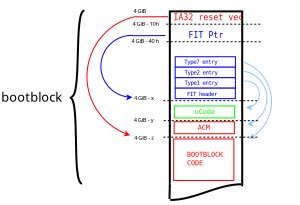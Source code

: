 <?xml version="1.0" encoding="UTF-8"?>
<dia:diagram xmlns:dia="http://www.lysator.liu.se/~alla/dia/">
  <dia:layer name="Hintergrund" visible="true" active="true">
    <dia:object type="Standard - Box" version="0" id="O0">
      <dia:attribute name="obj_pos">
        <dia:point val="26.076,15.613"/>
      </dia:attribute>
      <dia:attribute name="obj_bb">
        <dia:rectangle val="26.026,15.562;40.938,25.75"/>
      </dia:attribute>
      <dia:attribute name="elem_corner">
        <dia:point val="26.076,15.613"/>
      </dia:attribute>
      <dia:attribute name="elem_width">
        <dia:real val="14.813"/>
      </dia:attribute>
      <dia:attribute name="elem_height">
        <dia:real val="10.087"/>
      </dia:attribute>
      <dia:attribute name="border_width">
        <dia:real val="0.1"/>
      </dia:attribute>
      <dia:attribute name="border_color">
        <dia:color val="#ffffff"/>
      </dia:attribute>
      <dia:attribute name="show_background">
        <dia:boolean val="true"/>
      </dia:attribute>
    </dia:object>
    <dia:object type="Flowchart - Box" version="0" id="O1">
      <dia:attribute name="obj_pos">
        <dia:point val="34.467,16.083"/>
      </dia:attribute>
      <dia:attribute name="obj_bb">
        <dia:rectangle val="34.417,16.033;38.135,24.825"/>
      </dia:attribute>
      <dia:attribute name="elem_corner">
        <dia:point val="34.467,16.083"/>
      </dia:attribute>
      <dia:attribute name="elem_width">
        <dia:real val="3.619"/>
      </dia:attribute>
      <dia:attribute name="elem_height">
        <dia:real val="8.692"/>
      </dia:attribute>
      <dia:attribute name="show_background">
        <dia:boolean val="true"/>
      </dia:attribute>
      <dia:attribute name="padding">
        <dia:real val="0.5"/>
      </dia:attribute>
      <dia:attribute name="text">
        <dia:composite type="text">
          <dia:attribute name="string">
            <dia:string>##</dia:string>
          </dia:attribute>
          <dia:attribute name="font">
            <dia:font family="sans" style="0" name="Helvetica"/>
          </dia:attribute>
          <dia:attribute name="height">
            <dia:real val="0.8"/>
          </dia:attribute>
          <dia:attribute name="pos">
            <dia:point val="36.276,20.624"/>
          </dia:attribute>
          <dia:attribute name="color">
            <dia:color val="#000000"/>
          </dia:attribute>
          <dia:attribute name="alignment">
            <dia:enum val="1"/>
          </dia:attribute>
        </dia:composite>
      </dia:attribute>
    </dia:object>
    <dia:object type="Standard - BezierLine" version="0" id="O2">
      <dia:attribute name="obj_pos">
        <dia:point val="30.196,16.042"/>
      </dia:attribute>
      <dia:attribute name="obj_bb">
        <dia:rectangle val="29.489,15.992;30.246,20.4"/>
      </dia:attribute>
      <dia:attribute name="bez_points">
        <dia:point val="30.196,16.042"/>
        <dia:point val="29.654,16.042"/>
        <dia:point val="30.081,20.35"/>
        <dia:point val="29.539,20.35"/>
      </dia:attribute>
      <dia:attribute name="corner_types">
        <dia:enum val="0"/>
        <dia:enum val="0"/>
      </dia:attribute>
    </dia:object>
    <dia:object type="Standard - BezierLine" version="0" id="O3">
      <dia:attribute name="obj_pos">
        <dia:point val="30.083,24.692"/>
      </dia:attribute>
      <dia:attribute name="obj_bb">
        <dia:rectangle val="29.414,20.337;30.133,24.742"/>
      </dia:attribute>
      <dia:attribute name="bez_points">
        <dia:point val="30.083,24.692"/>
        <dia:point val="29.541,24.692"/>
        <dia:point val="30.006,20.387"/>
        <dia:point val="29.464,20.387"/>
      </dia:attribute>
      <dia:attribute name="corner_types">
        <dia:enum val="0"/>
        <dia:enum val="0"/>
      </dia:attribute>
    </dia:object>
    <dia:object type="Standard - Text" version="1" id="O4">
      <dia:attribute name="obj_pos">
        <dia:point val="26.042,20.6"/>
      </dia:attribute>
      <dia:attribute name="obj_bb">
        <dia:rectangle val="26.042,20.005;29.184,20.753"/>
      </dia:attribute>
      <dia:attribute name="text">
        <dia:composite type="text">
          <dia:attribute name="string">
            <dia:string>#bootblock#</dia:string>
          </dia:attribute>
          <dia:attribute name="font">
            <dia:font family="sans" style="0" name="Helvetica"/>
          </dia:attribute>
          <dia:attribute name="height">
            <dia:real val="0.8"/>
          </dia:attribute>
          <dia:attribute name="pos">
            <dia:point val="26.042,20.6"/>
          </dia:attribute>
          <dia:attribute name="color">
            <dia:color val="#000000"/>
          </dia:attribute>
          <dia:attribute name="alignment">
            <dia:enum val="0"/>
          </dia:attribute>
        </dia:composite>
      </dia:attribute>
      <dia:attribute name="valign">
        <dia:enum val="3"/>
      </dia:attribute>
    </dia:object>
    <dia:object type="Standard - Line" version="0" id="O5">
      <dia:attribute name="obj_pos">
        <dia:point val="34.308,17.6"/>
      </dia:attribute>
      <dia:attribute name="obj_bb">
        <dia:rectangle val="34.283,17.575;39.083,17.625"/>
      </dia:attribute>
      <dia:attribute name="conn_endpoints">
        <dia:point val="34.308,17.6"/>
        <dia:point val="39.058,17.6"/>
      </dia:attribute>
      <dia:attribute name="numcp">
        <dia:int val="1"/>
      </dia:attribute>
      <dia:attribute name="line_width">
        <dia:real val="0.05"/>
      </dia:attribute>
      <dia:attribute name="line_style">
        <dia:enum val="4"/>
      </dia:attribute>
    </dia:object>
    <dia:object type="Standard - Line" version="0" id="O6">
      <dia:attribute name="obj_pos">
        <dia:point val="34.29,16.722"/>
      </dia:attribute>
      <dia:attribute name="obj_bb">
        <dia:rectangle val="34.265,16.697;39.065,16.747"/>
      </dia:attribute>
      <dia:attribute name="conn_endpoints">
        <dia:point val="34.29,16.722"/>
        <dia:point val="39.04,16.722"/>
      </dia:attribute>
      <dia:attribute name="numcp">
        <dia:int val="1"/>
      </dia:attribute>
      <dia:attribute name="line_width">
        <dia:real val="0.05"/>
      </dia:attribute>
      <dia:attribute name="line_style">
        <dia:enum val="4"/>
      </dia:attribute>
    </dia:object>
    <dia:object type="Standard - Line" version="0" id="O7">
      <dia:attribute name="obj_pos">
        <dia:point val="34.14,20.547"/>
      </dia:attribute>
      <dia:attribute name="obj_bb">
        <dia:rectangle val="34.115,20.522;38.915,20.572"/>
      </dia:attribute>
      <dia:attribute name="conn_endpoints">
        <dia:point val="34.14,20.547"/>
        <dia:point val="38.89,20.547"/>
      </dia:attribute>
      <dia:attribute name="numcp">
        <dia:int val="1"/>
      </dia:attribute>
      <dia:attribute name="line_width">
        <dia:real val="0.05"/>
      </dia:attribute>
      <dia:attribute name="line_style">
        <dia:enum val="4"/>
      </dia:attribute>
    </dia:object>
    <dia:object type="Standard - Arc" version="0" id="O8">
      <dia:attribute name="obj_pos">
        <dia:point val="32.642,17.283"/>
      </dia:attribute>
      <dia:attribute name="obj_bb">
        <dia:rectangle val="30.994,17.256;32.667,20.537"/>
      </dia:attribute>
      <dia:attribute name="conn_endpoints">
        <dia:point val="32.642,17.283"/>
        <dia:point val="32.595,20.375"/>
      </dia:attribute>
      <dia:attribute name="arc_color">
        <dia:color val="#0000ff"/>
      </dia:attribute>
      <dia:attribute name="curve_distance">
        <dia:real val="1.599"/>
      </dia:attribute>
      <dia:attribute name="line_width">
        <dia:real val="0.05"/>
      </dia:attribute>
      <dia:attribute name="end_arrow">
        <dia:enum val="22"/>
      </dia:attribute>
      <dia:attribute name="end_arrow_length">
        <dia:real val="0.2"/>
      </dia:attribute>
      <dia:attribute name="end_arrow_width">
        <dia:real val="0.2"/>
      </dia:attribute>
    </dia:object>
    <dia:object type="Standard - Box" version="0" id="O9">
      <dia:attribute name="obj_pos">
        <dia:point val="34.737,18.35"/>
      </dia:attribute>
      <dia:attribute name="obj_bb">
        <dia:rectangle val="34.712,18.325;37.773,18.9"/>
      </dia:attribute>
      <dia:attribute name="elem_corner">
        <dia:point val="34.737,18.35"/>
      </dia:attribute>
      <dia:attribute name="elem_width">
        <dia:real val="3.01"/>
      </dia:attribute>
      <dia:attribute name="elem_height">
        <dia:real val="0.525"/>
      </dia:attribute>
      <dia:attribute name="border_width">
        <dia:real val="0.05"/>
      </dia:attribute>
      <dia:attribute name="border_color">
        <dia:color val="#0000ff"/>
      </dia:attribute>
      <dia:attribute name="show_background">
        <dia:boolean val="true"/>
      </dia:attribute>
    </dia:object>
    <dia:object type="Standard - Text" version="1" id="O10">
      <dia:attribute name="obj_pos">
        <dia:point val="32.65,16.167"/>
      </dia:attribute>
      <dia:attribute name="obj_bb">
        <dia:rectangle val="32.65,15.904;33.498,16.234"/>
      </dia:attribute>
      <dia:attribute name="text">
        <dia:composite type="text">
          <dia:attribute name="string">
            <dia:string>#4 GiB #</dia:string>
          </dia:attribute>
          <dia:attribute name="font">
            <dia:font family="sans" style="0" name="Helvetica"/>
          </dia:attribute>
          <dia:attribute name="height">
            <dia:real val="0.353"/>
          </dia:attribute>
          <dia:attribute name="pos">
            <dia:point val="32.65,16.167"/>
          </dia:attribute>
          <dia:attribute name="color">
            <dia:color val="#000000"/>
          </dia:attribute>
          <dia:attribute name="alignment">
            <dia:enum val="0"/>
          </dia:attribute>
        </dia:composite>
      </dia:attribute>
      <dia:attribute name="valign">
        <dia:enum val="3"/>
      </dia:attribute>
    </dia:object>
    <dia:object type="Standard - Text" version="1" id="O11">
      <dia:attribute name="obj_pos">
        <dia:point val="32.598,16.801"/>
      </dia:attribute>
      <dia:attribute name="obj_bb">
        <dia:rectangle val="32.598,16.538;34.268,16.868"/>
      </dia:attribute>
      <dia:attribute name="text">
        <dia:composite type="text">
          <dia:attribute name="string">
            <dia:string>#4 GiB - 10h #</dia:string>
          </dia:attribute>
          <dia:attribute name="font">
            <dia:font family="sans" style="0" name="Helvetica"/>
          </dia:attribute>
          <dia:attribute name="height">
            <dia:real val="0.353"/>
          </dia:attribute>
          <dia:attribute name="pos">
            <dia:point val="32.598,16.801"/>
          </dia:attribute>
          <dia:attribute name="color">
            <dia:color val="#000000"/>
          </dia:attribute>
          <dia:attribute name="alignment">
            <dia:enum val="0"/>
          </dia:attribute>
        </dia:composite>
      </dia:attribute>
      <dia:attribute name="valign">
        <dia:enum val="3"/>
      </dia:attribute>
    </dia:object>
    <dia:object type="Standard - Text" version="1" id="O12">
      <dia:attribute name="obj_pos">
        <dia:point val="32.682,20.509"/>
      </dia:attribute>
      <dia:attribute name="obj_bb">
        <dia:rectangle val="32.682,20.247;33.979,20.577"/>
      </dia:attribute>
      <dia:attribute name="text">
        <dia:composite type="text">
          <dia:attribute name="string">
            <dia:string>#4 GiB - x #</dia:string>
          </dia:attribute>
          <dia:attribute name="font">
            <dia:font family="sans" style="0" name="Helvetica"/>
          </dia:attribute>
          <dia:attribute name="height">
            <dia:real val="0.353"/>
          </dia:attribute>
          <dia:attribute name="pos">
            <dia:point val="32.682,20.509"/>
          </dia:attribute>
          <dia:attribute name="color">
            <dia:color val="#000000"/>
          </dia:attribute>
          <dia:attribute name="alignment">
            <dia:enum val="0"/>
          </dia:attribute>
        </dia:composite>
      </dia:attribute>
      <dia:attribute name="valign">
        <dia:enum val="3"/>
      </dia:attribute>
    </dia:object>
    <dia:object type="Standard - Text" version="1" id="O13">
      <dia:attribute name="obj_pos">
        <dia:point val="32.548,17.659"/>
      </dia:attribute>
      <dia:attribute name="obj_bb">
        <dia:rectangle val="32.548,17.397;34.308,17.727"/>
      </dia:attribute>
      <dia:attribute name="text">
        <dia:composite type="text">
          <dia:attribute name="string">
            <dia:string>#4 GiB - 40 h #</dia:string>
          </dia:attribute>
          <dia:attribute name="font">
            <dia:font family="sans" style="0" name="Helvetica"/>
          </dia:attribute>
          <dia:attribute name="height">
            <dia:real val="0.353"/>
          </dia:attribute>
          <dia:attribute name="pos">
            <dia:point val="32.548,17.659"/>
          </dia:attribute>
          <dia:attribute name="color">
            <dia:color val="#000000"/>
          </dia:attribute>
          <dia:attribute name="alignment">
            <dia:enum val="0"/>
          </dia:attribute>
        </dia:composite>
      </dia:attribute>
      <dia:attribute name="valign">
        <dia:enum val="3"/>
      </dia:attribute>
    </dia:object>
    <dia:object type="Standard - Line" version="0" id="O14">
      <dia:attribute name="obj_pos">
        <dia:point val="32.623,17.3"/>
      </dia:attribute>
      <dia:attribute name="obj_bb">
        <dia:rectangle val="32.598,17.267;34.275,17.325"/>
      </dia:attribute>
      <dia:attribute name="conn_endpoints">
        <dia:point val="32.623,17.3"/>
        <dia:point val="34.25,17.292"/>
      </dia:attribute>
      <dia:attribute name="numcp">
        <dia:int val="1"/>
      </dia:attribute>
      <dia:attribute name="line_color">
        <dia:color val="#0000ff"/>
      </dia:attribute>
      <dia:attribute name="line_width">
        <dia:real val="0.05"/>
      </dia:attribute>
    </dia:object>
    <dia:object type="Standard - Text" version="1" id="O15">
      <dia:attribute name="obj_pos">
        <dia:point val="35.398,17.413"/>
      </dia:attribute>
      <dia:attribute name="obj_bb">
        <dia:rectangle val="35.398,17.045;37.06,17.508"/>
      </dia:attribute>
      <dia:attribute name="text">
        <dia:composite type="text">
          <dia:attribute name="string">
            <dia:string>#FIT Ptr#</dia:string>
          </dia:attribute>
          <dia:attribute name="font">
            <dia:font family="monospace" style="0" name="Courier"/>
          </dia:attribute>
          <dia:attribute name="height">
            <dia:real val="0.494"/>
          </dia:attribute>
          <dia:attribute name="pos">
            <dia:point val="35.398,17.413"/>
          </dia:attribute>
          <dia:attribute name="color">
            <dia:color val="#0000ff"/>
          </dia:attribute>
          <dia:attribute name="alignment">
            <dia:enum val="0"/>
          </dia:attribute>
        </dia:composite>
      </dia:attribute>
      <dia:attribute name="valign">
        <dia:enum val="3"/>
      </dia:attribute>
    </dia:object>
    <dia:object type="Standard - Text" version="1" id="O16">
      <dia:attribute name="obj_pos">
        <dia:point val="34.647,16.527"/>
      </dia:attribute>
      <dia:attribute name="obj_bb">
        <dia:rectangle val="34.647,16.16;37.972,16.622"/>
      </dia:attribute>
      <dia:attribute name="text">
        <dia:composite type="text">
          <dia:attribute name="string">
            <dia:string>#IA32 reset vec#</dia:string>
          </dia:attribute>
          <dia:attribute name="font">
            <dia:font family="monospace" style="0" name="Courier"/>
          </dia:attribute>
          <dia:attribute name="height">
            <dia:real val="0.494"/>
          </dia:attribute>
          <dia:attribute name="pos">
            <dia:point val="34.647,16.527"/>
          </dia:attribute>
          <dia:attribute name="color">
            <dia:color val="#ff0000"/>
          </dia:attribute>
          <dia:attribute name="alignment">
            <dia:enum val="0"/>
          </dia:attribute>
        </dia:composite>
      </dia:attribute>
      <dia:attribute name="valign">
        <dia:enum val="3"/>
      </dia:attribute>
    </dia:object>
    <dia:object type="Standard - Box" version="0" id="O17">
      <dia:attribute name="obj_pos">
        <dia:point val="34.659,22.462"/>
      </dia:attribute>
      <dia:attribute name="obj_bb">
        <dia:rectangle val="34.634,22.438;37.695,24.564"/>
      </dia:attribute>
      <dia:attribute name="elem_corner">
        <dia:point val="34.659,22.462"/>
      </dia:attribute>
      <dia:attribute name="elem_width">
        <dia:real val="3.01"/>
      </dia:attribute>
      <dia:attribute name="elem_height">
        <dia:real val="2.077"/>
      </dia:attribute>
      <dia:attribute name="border_width">
        <dia:real val="0.05"/>
      </dia:attribute>
      <dia:attribute name="border_color">
        <dia:color val="#ff0000"/>
      </dia:attribute>
      <dia:attribute name="show_background">
        <dia:boolean val="true"/>
      </dia:attribute>
    </dia:object>
    <dia:object type="Standard - Arc" version="0" id="O18">
      <dia:attribute name="obj_pos">
        <dia:point val="32.76,16.337"/>
      </dia:attribute>
      <dia:attribute name="obj_bb">
        <dia:rectangle val="30.299,16.311;32.786,22.332"/>
      </dia:attribute>
      <dia:attribute name="conn_endpoints">
        <dia:point val="32.76,16.337"/>
        <dia:point val="32.485,22.275"/>
      </dia:attribute>
      <dia:attribute name="arc_color">
        <dia:color val="#ff0000"/>
      </dia:attribute>
      <dia:attribute name="curve_distance">
        <dia:real val="2.298"/>
      </dia:attribute>
      <dia:attribute name="line_width">
        <dia:real val="0.05"/>
      </dia:attribute>
      <dia:attribute name="end_arrow">
        <dia:enum val="22"/>
      </dia:attribute>
      <dia:attribute name="end_arrow_length">
        <dia:real val="0.2"/>
      </dia:attribute>
      <dia:attribute name="end_arrow_width">
        <dia:real val="0.2"/>
      </dia:attribute>
    </dia:object>
    <dia:object type="Standard - Text" version="1" id="O19">
      <dia:attribute name="obj_pos">
        <dia:point val="32.684,22.497"/>
      </dia:attribute>
      <dia:attribute name="obj_bb">
        <dia:rectangle val="32.684,22.227;33.97,22.581"/>
      </dia:attribute>
      <dia:attribute name="text">
        <dia:composite type="text">
          <dia:attribute name="string">
            <dia:string>#4 GiB - z #</dia:string>
          </dia:attribute>
          <dia:attribute name="font">
            <dia:font family="sans" style="0" name="Helvetica"/>
          </dia:attribute>
          <dia:attribute name="height">
            <dia:real val="0.353"/>
          </dia:attribute>
          <dia:attribute name="pos">
            <dia:point val="32.684,22.497"/>
          </dia:attribute>
          <dia:attribute name="color">
            <dia:color val="#000000"/>
          </dia:attribute>
          <dia:attribute name="alignment">
            <dia:enum val="0"/>
          </dia:attribute>
        </dia:composite>
      </dia:attribute>
      <dia:attribute name="valign">
        <dia:enum val="3"/>
      </dia:attribute>
    </dia:object>
    <dia:object type="Standard - Box" version="0" id="O20">
      <dia:attribute name="obj_pos">
        <dia:point val="34.684,21.6"/>
      </dia:attribute>
      <dia:attribute name="obj_bb">
        <dia:rectangle val="34.659,21.575;37.72,22.225"/>
      </dia:attribute>
      <dia:attribute name="elem_corner">
        <dia:point val="34.684,21.6"/>
      </dia:attribute>
      <dia:attribute name="elem_width">
        <dia:real val="3.01"/>
      </dia:attribute>
      <dia:attribute name="elem_height">
        <dia:real val="0.6"/>
      </dia:attribute>
      <dia:attribute name="border_width">
        <dia:real val="0.05"/>
      </dia:attribute>
      <dia:attribute name="border_color">
        <dia:color val="#ff0000"/>
      </dia:attribute>
      <dia:attribute name="show_background">
        <dia:boolean val="true"/>
      </dia:attribute>
    </dia:object>
    <dia:object type="Standard - Box" version="0" id="O21">
      <dia:attribute name="obj_pos">
        <dia:point val="34.697,20.81"/>
      </dia:attribute>
      <dia:attribute name="obj_bb">
        <dia:rectangle val="34.672,20.785;37.732,21.435"/>
      </dia:attribute>
      <dia:attribute name="elem_corner">
        <dia:point val="34.697,20.81"/>
      </dia:attribute>
      <dia:attribute name="elem_width">
        <dia:real val="3.01"/>
      </dia:attribute>
      <dia:attribute name="elem_height">
        <dia:real val="0.6"/>
      </dia:attribute>
      <dia:attribute name="border_width">
        <dia:real val="0.05"/>
      </dia:attribute>
      <dia:attribute name="border_color">
        <dia:color val="#00ff00"/>
      </dia:attribute>
      <dia:attribute name="show_background">
        <dia:boolean val="true"/>
      </dia:attribute>
    </dia:object>
    <dia:object type="Standard - Text" version="1" id="O22">
      <dia:attribute name="obj_pos">
        <dia:point val="32.659,21.61"/>
      </dia:attribute>
      <dia:attribute name="obj_bb">
        <dia:rectangle val="32.659,21.339;33.965,21.694"/>
      </dia:attribute>
      <dia:attribute name="text">
        <dia:composite type="text">
          <dia:attribute name="string">
            <dia:string>#4 GiB - y #</dia:string>
          </dia:attribute>
          <dia:attribute name="font">
            <dia:font family="sans" style="0" name="Helvetica"/>
          </dia:attribute>
          <dia:attribute name="height">
            <dia:real val="0.353"/>
          </dia:attribute>
          <dia:attribute name="pos">
            <dia:point val="32.659,21.61"/>
          </dia:attribute>
          <dia:attribute name="color">
            <dia:color val="#000000"/>
          </dia:attribute>
          <dia:attribute name="alignment">
            <dia:enum val="0"/>
          </dia:attribute>
        </dia:composite>
      </dia:attribute>
      <dia:attribute name="valign">
        <dia:enum val="3"/>
      </dia:attribute>
    </dia:object>
    <dia:object type="Standard - Text" version="1" id="O23">
      <dia:attribute name="obj_pos">
        <dia:point val="35.86,22"/>
      </dia:attribute>
      <dia:attribute name="obj_bb">
        <dia:rectangle val="35.86,21.685;36.475,22.08"/>
      </dia:attribute>
      <dia:attribute name="text">
        <dia:composite type="text">
          <dia:attribute name="string">
            <dia:string>#ACM#</dia:string>
          </dia:attribute>
          <dia:attribute name="font">
            <dia:font family="monospace" style="0" name="Courier"/>
          </dia:attribute>
          <dia:attribute name="height">
            <dia:real val="0.423"/>
          </dia:attribute>
          <dia:attribute name="pos">
            <dia:point val="35.86,22"/>
          </dia:attribute>
          <dia:attribute name="color">
            <dia:color val="#ff0000"/>
          </dia:attribute>
          <dia:attribute name="alignment">
            <dia:enum val="0"/>
          </dia:attribute>
        </dia:composite>
      </dia:attribute>
      <dia:attribute name="valign">
        <dia:enum val="3"/>
      </dia:attribute>
    </dia:object>
    <dia:object type="Standard - Text" version="1" id="O24">
      <dia:attribute name="obj_pos">
        <dia:point val="35.322,23.35"/>
      </dia:attribute>
      <dia:attribute name="obj_bb">
        <dia:rectangle val="35.322,23.035;37.167,23.853"/>
      </dia:attribute>
      <dia:attribute name="text">
        <dia:composite type="text">
          <dia:attribute name="string">
            <dia:string>#BOOTBLOCK
CODE#</dia:string>
          </dia:attribute>
          <dia:attribute name="font">
            <dia:font family="monospace" style="0" name="Courier"/>
          </dia:attribute>
          <dia:attribute name="height">
            <dia:real val="0.423"/>
          </dia:attribute>
          <dia:attribute name="pos">
            <dia:point val="35.322,23.35"/>
          </dia:attribute>
          <dia:attribute name="color">
            <dia:color val="#ff0000"/>
          </dia:attribute>
          <dia:attribute name="alignment">
            <dia:enum val="0"/>
          </dia:attribute>
        </dia:composite>
      </dia:attribute>
      <dia:attribute name="valign">
        <dia:enum val="3"/>
      </dia:attribute>
    </dia:object>
    <dia:object type="Standard - Text" version="1" id="O25">
      <dia:attribute name="obj_pos">
        <dia:point val="35.709,21.212"/>
      </dia:attribute>
      <dia:attribute name="obj_bb">
        <dia:rectangle val="35.709,20.898;36.734,21.293"/>
      </dia:attribute>
      <dia:attribute name="text">
        <dia:composite type="text">
          <dia:attribute name="string">
            <dia:string>#uCode#</dia:string>
          </dia:attribute>
          <dia:attribute name="font">
            <dia:font family="monospace" style="0" name="Courier"/>
          </dia:attribute>
          <dia:attribute name="height">
            <dia:real val="0.423"/>
          </dia:attribute>
          <dia:attribute name="pos">
            <dia:point val="35.709,21.212"/>
          </dia:attribute>
          <dia:attribute name="color">
            <dia:color val="#00ff00"/>
          </dia:attribute>
          <dia:attribute name="alignment">
            <dia:enum val="0"/>
          </dia:attribute>
        </dia:composite>
      </dia:attribute>
      <dia:attribute name="valign">
        <dia:enum val="3"/>
      </dia:attribute>
    </dia:object>
    <dia:object type="Standard - Line" version="0" id="O26">
      <dia:attribute name="obj_pos">
        <dia:point val="32.759,16.356"/>
      </dia:attribute>
      <dia:attribute name="obj_bb">
        <dia:rectangle val="32.734,16.323;34.411,16.381"/>
      </dia:attribute>
      <dia:attribute name="conn_endpoints">
        <dia:point val="32.759,16.356"/>
        <dia:point val="34.386,16.348"/>
      </dia:attribute>
      <dia:attribute name="numcp">
        <dia:int val="1"/>
      </dia:attribute>
      <dia:attribute name="line_color">
        <dia:color val="#ff0000"/>
      </dia:attribute>
      <dia:attribute name="line_width">
        <dia:real val="0.05"/>
      </dia:attribute>
    </dia:object>
    <dia:object type="Standard - Box" version="0" id="O27">
      <dia:attribute name="obj_pos">
        <dia:point val="34.734,18.872"/>
      </dia:attribute>
      <dia:attribute name="obj_bb">
        <dia:rectangle val="34.709,18.848;37.77,19.422"/>
      </dia:attribute>
      <dia:attribute name="elem_corner">
        <dia:point val="34.734,18.872"/>
      </dia:attribute>
      <dia:attribute name="elem_width">
        <dia:real val="3.01"/>
      </dia:attribute>
      <dia:attribute name="elem_height">
        <dia:real val="0.525"/>
      </dia:attribute>
      <dia:attribute name="border_width">
        <dia:real val="0.05"/>
      </dia:attribute>
      <dia:attribute name="border_color">
        <dia:color val="#0000ff"/>
      </dia:attribute>
      <dia:attribute name="show_background">
        <dia:boolean val="true"/>
      </dia:attribute>
    </dia:object>
    <dia:object type="Standard - Box" version="0" id="O28">
      <dia:attribute name="obj_pos">
        <dia:point val="34.737,19.398"/>
      </dia:attribute>
      <dia:attribute name="obj_bb">
        <dia:rectangle val="34.712,19.372;37.773,19.948"/>
      </dia:attribute>
      <dia:attribute name="elem_corner">
        <dia:point val="34.737,19.398"/>
      </dia:attribute>
      <dia:attribute name="elem_width">
        <dia:real val="3.01"/>
      </dia:attribute>
      <dia:attribute name="elem_height">
        <dia:real val="0.525"/>
      </dia:attribute>
      <dia:attribute name="border_width">
        <dia:real val="0.05"/>
      </dia:attribute>
      <dia:attribute name="border_color">
        <dia:color val="#0000ff"/>
      </dia:attribute>
      <dia:attribute name="show_background">
        <dia:boolean val="true"/>
      </dia:attribute>
    </dia:object>
    <dia:object type="Standard - Box" version="0" id="O29">
      <dia:attribute name="obj_pos">
        <dia:point val="34.734,19.92"/>
      </dia:attribute>
      <dia:attribute name="obj_bb">
        <dia:rectangle val="34.709,19.895;37.77,20.47"/>
      </dia:attribute>
      <dia:attribute name="elem_corner">
        <dia:point val="34.734,19.92"/>
      </dia:attribute>
      <dia:attribute name="elem_width">
        <dia:real val="3.01"/>
      </dia:attribute>
      <dia:attribute name="elem_height">
        <dia:real val="0.525"/>
      </dia:attribute>
      <dia:attribute name="border_width">
        <dia:real val="0.05"/>
      </dia:attribute>
      <dia:attribute name="border_color">
        <dia:color val="#0000ff"/>
      </dia:attribute>
      <dia:attribute name="show_background">
        <dia:boolean val="true"/>
      </dia:attribute>
    </dia:object>
    <dia:object type="Standard - Text" version="1" id="O30">
      <dia:attribute name="obj_pos">
        <dia:point val="35.322,20.312"/>
      </dia:attribute>
      <dia:attribute name="obj_bb">
        <dia:rectangle val="35.322,20.05;37.022,20.38"/>
      </dia:attribute>
      <dia:attribute name="text">
        <dia:composite type="text">
          <dia:attribute name="string">
            <dia:string>#FIT header#</dia:string>
          </dia:attribute>
          <dia:attribute name="font">
            <dia:font family="monospace" style="0" name="Courier"/>
          </dia:attribute>
          <dia:attribute name="height">
            <dia:real val="0.353"/>
          </dia:attribute>
          <dia:attribute name="pos">
            <dia:point val="35.322,20.312"/>
          </dia:attribute>
          <dia:attribute name="color">
            <dia:color val="#0000ff"/>
          </dia:attribute>
          <dia:attribute name="alignment">
            <dia:enum val="0"/>
          </dia:attribute>
        </dia:composite>
      </dia:attribute>
      <dia:attribute name="valign">
        <dia:enum val="3"/>
      </dia:attribute>
    </dia:object>
    <dia:object type="Standard - Text" version="1" id="O31">
      <dia:attribute name="obj_pos">
        <dia:point val="35.197,19.747"/>
      </dia:attribute>
      <dia:attribute name="obj_bb">
        <dia:rectangle val="35.197,19.485;37.067,19.815"/>
      </dia:attribute>
      <dia:attribute name="text">
        <dia:composite type="text">
          <dia:attribute name="string">
            <dia:string>#Type1 entry#</dia:string>
          </dia:attribute>
          <dia:attribute name="font">
            <dia:font family="monospace" style="0" name="Courier"/>
          </dia:attribute>
          <dia:attribute name="height">
            <dia:real val="0.353"/>
          </dia:attribute>
          <dia:attribute name="pos">
            <dia:point val="35.197,19.747"/>
          </dia:attribute>
          <dia:attribute name="color">
            <dia:color val="#0000ff"/>
          </dia:attribute>
          <dia:attribute name="alignment">
            <dia:enum val="0"/>
          </dia:attribute>
        </dia:composite>
      </dia:attribute>
      <dia:attribute name="valign">
        <dia:enum val="3"/>
      </dia:attribute>
    </dia:object>
    <dia:object type="Standard - Text" version="1" id="O32">
      <dia:attribute name="obj_pos">
        <dia:point val="35.197,19.235"/>
      </dia:attribute>
      <dia:attribute name="obj_bb">
        <dia:rectangle val="35.197,18.973;37.067,19.302"/>
      </dia:attribute>
      <dia:attribute name="text">
        <dia:composite type="text">
          <dia:attribute name="string">
            <dia:string>#Type2 entry#</dia:string>
          </dia:attribute>
          <dia:attribute name="font">
            <dia:font family="monospace" style="0" name="Courier"/>
          </dia:attribute>
          <dia:attribute name="height">
            <dia:real val="0.353"/>
          </dia:attribute>
          <dia:attribute name="pos">
            <dia:point val="35.197,19.235"/>
          </dia:attribute>
          <dia:attribute name="color">
            <dia:color val="#0000ff"/>
          </dia:attribute>
          <dia:attribute name="alignment">
            <dia:enum val="0"/>
          </dia:attribute>
        </dia:composite>
      </dia:attribute>
      <dia:attribute name="valign">
        <dia:enum val="3"/>
      </dia:attribute>
    </dia:object>
    <dia:object type="Standard - Text" version="1" id="O33">
      <dia:attribute name="obj_pos">
        <dia:point val="35.184,18.698"/>
      </dia:attribute>
      <dia:attribute name="obj_bb">
        <dia:rectangle val="35.184,18.435;37.054,18.765"/>
      </dia:attribute>
      <dia:attribute name="text">
        <dia:composite type="text">
          <dia:attribute name="string">
            <dia:string>#Type7 entry#</dia:string>
          </dia:attribute>
          <dia:attribute name="font">
            <dia:font family="monospace" style="0" name="Courier"/>
          </dia:attribute>
          <dia:attribute name="height">
            <dia:real val="0.353"/>
          </dia:attribute>
          <dia:attribute name="pos">
            <dia:point val="35.184,18.698"/>
          </dia:attribute>
          <dia:attribute name="color">
            <dia:color val="#0000ff"/>
          </dia:attribute>
          <dia:attribute name="alignment">
            <dia:enum val="0"/>
          </dia:attribute>
        </dia:composite>
      </dia:attribute>
      <dia:attribute name="valign">
        <dia:enum val="3"/>
      </dia:attribute>
    </dia:object>
    <dia:object type="Standard - Arc" version="0" id="O34">
      <dia:attribute name="obj_pos">
        <dia:point val="38.16,19.575"/>
      </dia:attribute>
      <dia:attribute name="obj_bb">
        <dia:rectangle val="38.133,19.538;38.971,21.048"/>
      </dia:attribute>
      <dia:attribute name="conn_endpoints">
        <dia:point val="38.16,19.575"/>
        <dia:point val="38.273,20.887"/>
      </dia:attribute>
      <dia:attribute name="arc_color">
        <dia:color val="#90c9ff"/>
      </dia:attribute>
      <dia:attribute name="curve_distance">
        <dia:real val="-0.729"/>
      </dia:attribute>
      <dia:attribute name="line_width">
        <dia:real val="0.05"/>
      </dia:attribute>
      <dia:attribute name="end_arrow">
        <dia:enum val="22"/>
      </dia:attribute>
      <dia:attribute name="end_arrow_length">
        <dia:real val="0.2"/>
      </dia:attribute>
      <dia:attribute name="end_arrow_width">
        <dia:real val="0.2"/>
      </dia:attribute>
    </dia:object>
    <dia:object type="Standard - Arc" version="0" id="O35">
      <dia:attribute name="obj_pos">
        <dia:point val="38.173,19.075"/>
      </dia:attribute>
      <dia:attribute name="obj_bb">
        <dia:rectangle val="38.147,19.049;39.349,21.827"/>
      </dia:attribute>
      <dia:attribute name="conn_endpoints">
        <dia:point val="38.173,19.075"/>
        <dia:point val="38.323,21.762"/>
      </dia:attribute>
      <dia:attribute name="arc_color">
        <dia:color val="#90c9ff"/>
      </dia:attribute>
      <dia:attribute name="curve_distance">
        <dia:real val="-1.076"/>
      </dia:attribute>
      <dia:attribute name="line_width">
        <dia:real val="0.05"/>
      </dia:attribute>
      <dia:attribute name="end_arrow">
        <dia:enum val="22"/>
      </dia:attribute>
      <dia:attribute name="end_arrow_length">
        <dia:real val="0.2"/>
      </dia:attribute>
      <dia:attribute name="end_arrow_width">
        <dia:real val="0.2"/>
      </dia:attribute>
    </dia:object>
    <dia:object type="Standard - Arc" version="0" id="O36">
      <dia:attribute name="obj_pos">
        <dia:point val="38.173,18.625"/>
      </dia:attribute>
      <dia:attribute name="obj_bb">
        <dia:rectangle val="38.146,18.598;39.582,22.477"/>
      </dia:attribute>
      <dia:attribute name="conn_endpoints">
        <dia:point val="38.173,18.625"/>
        <dia:point val="38.423,22.45"/>
      </dia:attribute>
      <dia:attribute name="arc_color">
        <dia:color val="#90c9ff"/>
      </dia:attribute>
      <dia:attribute name="curve_distance">
        <dia:real val="-1.257"/>
      </dia:attribute>
      <dia:attribute name="line_width">
        <dia:real val="0.05"/>
      </dia:attribute>
      <dia:attribute name="end_arrow">
        <dia:enum val="22"/>
      </dia:attribute>
      <dia:attribute name="end_arrow_length">
        <dia:real val="0.2"/>
      </dia:attribute>
      <dia:attribute name="end_arrow_width">
        <dia:real val="0.2"/>
      </dia:attribute>
    </dia:object>
    <dia:object type="Standard - Box" version="0" id="O37">
      <dia:attribute name="obj_pos">
        <dia:point val="34.563,24.675"/>
      </dia:attribute>
      <dia:attribute name="obj_bb">
        <dia:rectangle val="34.513,24.625;38.038,24.938"/>
      </dia:attribute>
      <dia:attribute name="elem_corner">
        <dia:point val="34.563,24.675"/>
      </dia:attribute>
      <dia:attribute name="elem_width">
        <dia:real val="3.425"/>
      </dia:attribute>
      <dia:attribute name="elem_height">
        <dia:real val="0.213"/>
      </dia:attribute>
      <dia:attribute name="border_width">
        <dia:real val="0.1"/>
      </dia:attribute>
      <dia:attribute name="border_color">
        <dia:color val="#ffffff"/>
      </dia:attribute>
      <dia:attribute name="show_background">
        <dia:boolean val="true"/>
      </dia:attribute>
    </dia:object>
    <dia:object type="Standard - BezierLine" version="0" id="O38">
      <dia:attribute name="obj_pos">
        <dia:point val="34.488,25.512"/>
      </dia:attribute>
      <dia:attribute name="obj_bb">
        <dia:rectangle val="34.438,24.675;38.113,25.562"/>
      </dia:attribute>
      <dia:attribute name="bez_points">
        <dia:point val="34.488,25.512"/>
        <dia:point val="35.725,25.512"/>
        <dia:point val="36.827,24.725"/>
        <dia:point val="38.063,24.725"/>
      </dia:attribute>
      <dia:attribute name="corner_types">
        <dia:enum val="0"/>
        <dia:enum val="0"/>
      </dia:attribute>
    </dia:object>
    <dia:object type="Standard - Line" version="0" id="O39">
      <dia:attribute name="obj_pos">
        <dia:point val="34.467,24.775"/>
      </dia:attribute>
      <dia:attribute name="obj_bb">
        <dia:rectangle val="34.4,24.724;34.518,25.514"/>
      </dia:attribute>
      <dia:attribute name="conn_endpoints">
        <dia:point val="34.467,24.775"/>
        <dia:point val="34.451,25.462"/>
      </dia:attribute>
      <dia:attribute name="numcp">
        <dia:int val="1"/>
      </dia:attribute>
      <dia:connections>
        <dia:connection handle="0" to="O1" connection="11"/>
      </dia:connections>
    </dia:object>
    <dia:object type="Standard - Line" version="0" id="O40">
      <dia:attribute name="obj_pos">
        <dia:point val="34.167,21.545"/>
      </dia:attribute>
      <dia:attribute name="obj_bb">
        <dia:rectangle val="34.142,21.52;38.942,21.57"/>
      </dia:attribute>
      <dia:attribute name="conn_endpoints">
        <dia:point val="34.167,21.545"/>
        <dia:point val="38.917,21.545"/>
      </dia:attribute>
      <dia:attribute name="numcp">
        <dia:int val="1"/>
      </dia:attribute>
      <dia:attribute name="line_width">
        <dia:real val="0.05"/>
      </dia:attribute>
      <dia:attribute name="line_style">
        <dia:enum val="4"/>
      </dia:attribute>
    </dia:object>
    <dia:object type="Standard - Line" version="0" id="O41">
      <dia:attribute name="obj_pos">
        <dia:point val="34.142,22.37"/>
      </dia:attribute>
      <dia:attribute name="obj_bb">
        <dia:rectangle val="34.117,22.345;38.917,22.395"/>
      </dia:attribute>
      <dia:attribute name="conn_endpoints">
        <dia:point val="34.142,22.37"/>
        <dia:point val="38.892,22.37"/>
      </dia:attribute>
      <dia:attribute name="numcp">
        <dia:int val="1"/>
      </dia:attribute>
      <dia:attribute name="line_width">
        <dia:real val="0.05"/>
      </dia:attribute>
      <dia:attribute name="line_style">
        <dia:enum val="4"/>
      </dia:attribute>
    </dia:object>
  </dia:layer>
</dia:diagram>
